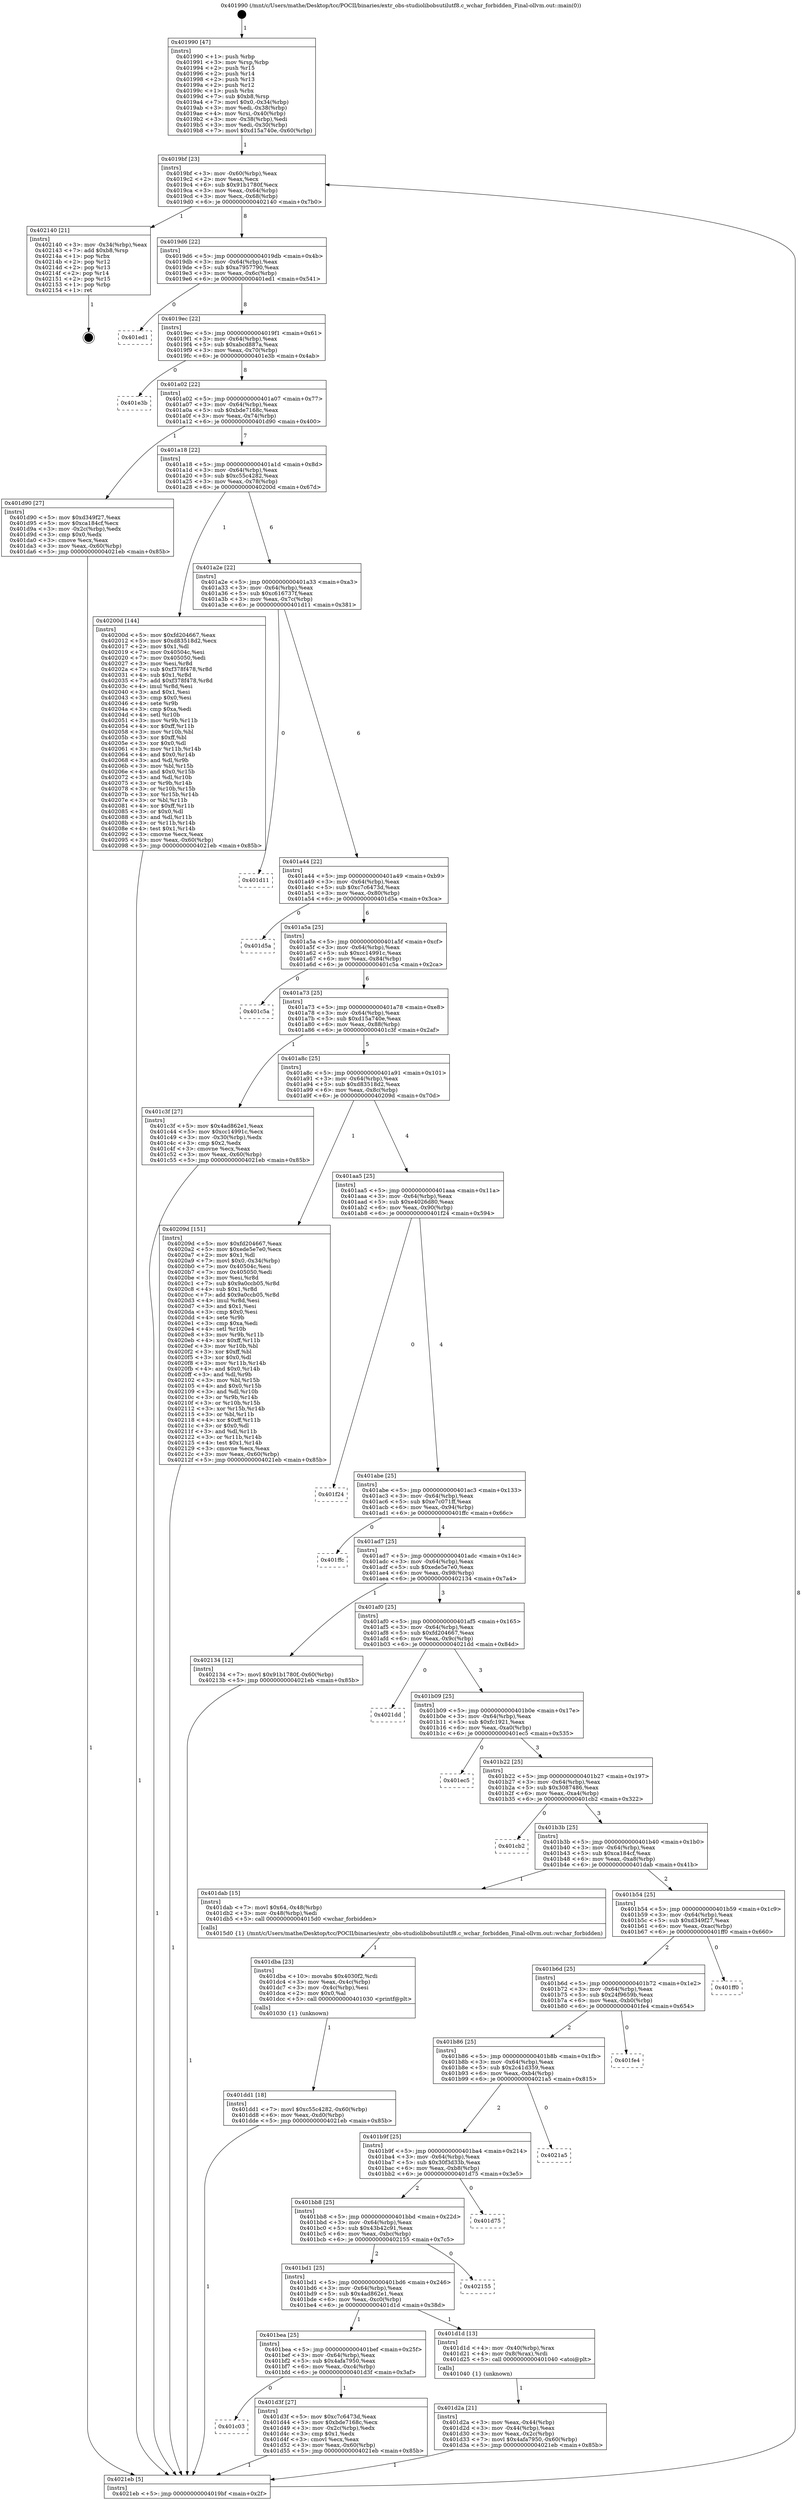 digraph "0x401990" {
  label = "0x401990 (/mnt/c/Users/mathe/Desktop/tcc/POCII/binaries/extr_obs-studiolibobsutilutf8.c_wchar_forbidden_Final-ollvm.out::main(0))"
  labelloc = "t"
  node[shape=record]

  Entry [label="",width=0.3,height=0.3,shape=circle,fillcolor=black,style=filled]
  "0x4019bf" [label="{
     0x4019bf [23]\l
     | [instrs]\l
     &nbsp;&nbsp;0x4019bf \<+3\>: mov -0x60(%rbp),%eax\l
     &nbsp;&nbsp;0x4019c2 \<+2\>: mov %eax,%ecx\l
     &nbsp;&nbsp;0x4019c4 \<+6\>: sub $0x91b1780f,%ecx\l
     &nbsp;&nbsp;0x4019ca \<+3\>: mov %eax,-0x64(%rbp)\l
     &nbsp;&nbsp;0x4019cd \<+3\>: mov %ecx,-0x68(%rbp)\l
     &nbsp;&nbsp;0x4019d0 \<+6\>: je 0000000000402140 \<main+0x7b0\>\l
  }"]
  "0x402140" [label="{
     0x402140 [21]\l
     | [instrs]\l
     &nbsp;&nbsp;0x402140 \<+3\>: mov -0x34(%rbp),%eax\l
     &nbsp;&nbsp;0x402143 \<+7\>: add $0xb8,%rsp\l
     &nbsp;&nbsp;0x40214a \<+1\>: pop %rbx\l
     &nbsp;&nbsp;0x40214b \<+2\>: pop %r12\l
     &nbsp;&nbsp;0x40214d \<+2\>: pop %r13\l
     &nbsp;&nbsp;0x40214f \<+2\>: pop %r14\l
     &nbsp;&nbsp;0x402151 \<+2\>: pop %r15\l
     &nbsp;&nbsp;0x402153 \<+1\>: pop %rbp\l
     &nbsp;&nbsp;0x402154 \<+1\>: ret\l
  }"]
  "0x4019d6" [label="{
     0x4019d6 [22]\l
     | [instrs]\l
     &nbsp;&nbsp;0x4019d6 \<+5\>: jmp 00000000004019db \<main+0x4b\>\l
     &nbsp;&nbsp;0x4019db \<+3\>: mov -0x64(%rbp),%eax\l
     &nbsp;&nbsp;0x4019de \<+5\>: sub $0xa7957790,%eax\l
     &nbsp;&nbsp;0x4019e3 \<+3\>: mov %eax,-0x6c(%rbp)\l
     &nbsp;&nbsp;0x4019e6 \<+6\>: je 0000000000401ed1 \<main+0x541\>\l
  }"]
  Exit [label="",width=0.3,height=0.3,shape=circle,fillcolor=black,style=filled,peripheries=2]
  "0x401ed1" [label="{
     0x401ed1\l
  }", style=dashed]
  "0x4019ec" [label="{
     0x4019ec [22]\l
     | [instrs]\l
     &nbsp;&nbsp;0x4019ec \<+5\>: jmp 00000000004019f1 \<main+0x61\>\l
     &nbsp;&nbsp;0x4019f1 \<+3\>: mov -0x64(%rbp),%eax\l
     &nbsp;&nbsp;0x4019f4 \<+5\>: sub $0xabcd887a,%eax\l
     &nbsp;&nbsp;0x4019f9 \<+3\>: mov %eax,-0x70(%rbp)\l
     &nbsp;&nbsp;0x4019fc \<+6\>: je 0000000000401e3b \<main+0x4ab\>\l
  }"]
  "0x401dd1" [label="{
     0x401dd1 [18]\l
     | [instrs]\l
     &nbsp;&nbsp;0x401dd1 \<+7\>: movl $0xc55c4282,-0x60(%rbp)\l
     &nbsp;&nbsp;0x401dd8 \<+6\>: mov %eax,-0xd0(%rbp)\l
     &nbsp;&nbsp;0x401dde \<+5\>: jmp 00000000004021eb \<main+0x85b\>\l
  }"]
  "0x401e3b" [label="{
     0x401e3b\l
  }", style=dashed]
  "0x401a02" [label="{
     0x401a02 [22]\l
     | [instrs]\l
     &nbsp;&nbsp;0x401a02 \<+5\>: jmp 0000000000401a07 \<main+0x77\>\l
     &nbsp;&nbsp;0x401a07 \<+3\>: mov -0x64(%rbp),%eax\l
     &nbsp;&nbsp;0x401a0a \<+5\>: sub $0xbde7168c,%eax\l
     &nbsp;&nbsp;0x401a0f \<+3\>: mov %eax,-0x74(%rbp)\l
     &nbsp;&nbsp;0x401a12 \<+6\>: je 0000000000401d90 \<main+0x400\>\l
  }"]
  "0x401dba" [label="{
     0x401dba [23]\l
     | [instrs]\l
     &nbsp;&nbsp;0x401dba \<+10\>: movabs $0x4030f2,%rdi\l
     &nbsp;&nbsp;0x401dc4 \<+3\>: mov %eax,-0x4c(%rbp)\l
     &nbsp;&nbsp;0x401dc7 \<+3\>: mov -0x4c(%rbp),%esi\l
     &nbsp;&nbsp;0x401dca \<+2\>: mov $0x0,%al\l
     &nbsp;&nbsp;0x401dcc \<+5\>: call 0000000000401030 \<printf@plt\>\l
     | [calls]\l
     &nbsp;&nbsp;0x401030 \{1\} (unknown)\l
  }"]
  "0x401d90" [label="{
     0x401d90 [27]\l
     | [instrs]\l
     &nbsp;&nbsp;0x401d90 \<+5\>: mov $0xd349f27,%eax\l
     &nbsp;&nbsp;0x401d95 \<+5\>: mov $0xca184cf,%ecx\l
     &nbsp;&nbsp;0x401d9a \<+3\>: mov -0x2c(%rbp),%edx\l
     &nbsp;&nbsp;0x401d9d \<+3\>: cmp $0x0,%edx\l
     &nbsp;&nbsp;0x401da0 \<+3\>: cmove %ecx,%eax\l
     &nbsp;&nbsp;0x401da3 \<+3\>: mov %eax,-0x60(%rbp)\l
     &nbsp;&nbsp;0x401da6 \<+5\>: jmp 00000000004021eb \<main+0x85b\>\l
  }"]
  "0x401a18" [label="{
     0x401a18 [22]\l
     | [instrs]\l
     &nbsp;&nbsp;0x401a18 \<+5\>: jmp 0000000000401a1d \<main+0x8d\>\l
     &nbsp;&nbsp;0x401a1d \<+3\>: mov -0x64(%rbp),%eax\l
     &nbsp;&nbsp;0x401a20 \<+5\>: sub $0xc55c4282,%eax\l
     &nbsp;&nbsp;0x401a25 \<+3\>: mov %eax,-0x78(%rbp)\l
     &nbsp;&nbsp;0x401a28 \<+6\>: je 000000000040200d \<main+0x67d\>\l
  }"]
  "0x401c03" [label="{
     0x401c03\l
  }", style=dashed]
  "0x40200d" [label="{
     0x40200d [144]\l
     | [instrs]\l
     &nbsp;&nbsp;0x40200d \<+5\>: mov $0xfd204667,%eax\l
     &nbsp;&nbsp;0x402012 \<+5\>: mov $0xd83518d2,%ecx\l
     &nbsp;&nbsp;0x402017 \<+2\>: mov $0x1,%dl\l
     &nbsp;&nbsp;0x402019 \<+7\>: mov 0x40504c,%esi\l
     &nbsp;&nbsp;0x402020 \<+7\>: mov 0x405050,%edi\l
     &nbsp;&nbsp;0x402027 \<+3\>: mov %esi,%r8d\l
     &nbsp;&nbsp;0x40202a \<+7\>: sub $0xf378f478,%r8d\l
     &nbsp;&nbsp;0x402031 \<+4\>: sub $0x1,%r8d\l
     &nbsp;&nbsp;0x402035 \<+7\>: add $0xf378f478,%r8d\l
     &nbsp;&nbsp;0x40203c \<+4\>: imul %r8d,%esi\l
     &nbsp;&nbsp;0x402040 \<+3\>: and $0x1,%esi\l
     &nbsp;&nbsp;0x402043 \<+3\>: cmp $0x0,%esi\l
     &nbsp;&nbsp;0x402046 \<+4\>: sete %r9b\l
     &nbsp;&nbsp;0x40204a \<+3\>: cmp $0xa,%edi\l
     &nbsp;&nbsp;0x40204d \<+4\>: setl %r10b\l
     &nbsp;&nbsp;0x402051 \<+3\>: mov %r9b,%r11b\l
     &nbsp;&nbsp;0x402054 \<+4\>: xor $0xff,%r11b\l
     &nbsp;&nbsp;0x402058 \<+3\>: mov %r10b,%bl\l
     &nbsp;&nbsp;0x40205b \<+3\>: xor $0xff,%bl\l
     &nbsp;&nbsp;0x40205e \<+3\>: xor $0x0,%dl\l
     &nbsp;&nbsp;0x402061 \<+3\>: mov %r11b,%r14b\l
     &nbsp;&nbsp;0x402064 \<+4\>: and $0x0,%r14b\l
     &nbsp;&nbsp;0x402068 \<+3\>: and %dl,%r9b\l
     &nbsp;&nbsp;0x40206b \<+3\>: mov %bl,%r15b\l
     &nbsp;&nbsp;0x40206e \<+4\>: and $0x0,%r15b\l
     &nbsp;&nbsp;0x402072 \<+3\>: and %dl,%r10b\l
     &nbsp;&nbsp;0x402075 \<+3\>: or %r9b,%r14b\l
     &nbsp;&nbsp;0x402078 \<+3\>: or %r10b,%r15b\l
     &nbsp;&nbsp;0x40207b \<+3\>: xor %r15b,%r14b\l
     &nbsp;&nbsp;0x40207e \<+3\>: or %bl,%r11b\l
     &nbsp;&nbsp;0x402081 \<+4\>: xor $0xff,%r11b\l
     &nbsp;&nbsp;0x402085 \<+3\>: or $0x0,%dl\l
     &nbsp;&nbsp;0x402088 \<+3\>: and %dl,%r11b\l
     &nbsp;&nbsp;0x40208b \<+3\>: or %r11b,%r14b\l
     &nbsp;&nbsp;0x40208e \<+4\>: test $0x1,%r14b\l
     &nbsp;&nbsp;0x402092 \<+3\>: cmovne %ecx,%eax\l
     &nbsp;&nbsp;0x402095 \<+3\>: mov %eax,-0x60(%rbp)\l
     &nbsp;&nbsp;0x402098 \<+5\>: jmp 00000000004021eb \<main+0x85b\>\l
  }"]
  "0x401a2e" [label="{
     0x401a2e [22]\l
     | [instrs]\l
     &nbsp;&nbsp;0x401a2e \<+5\>: jmp 0000000000401a33 \<main+0xa3\>\l
     &nbsp;&nbsp;0x401a33 \<+3\>: mov -0x64(%rbp),%eax\l
     &nbsp;&nbsp;0x401a36 \<+5\>: sub $0xc616737f,%eax\l
     &nbsp;&nbsp;0x401a3b \<+3\>: mov %eax,-0x7c(%rbp)\l
     &nbsp;&nbsp;0x401a3e \<+6\>: je 0000000000401d11 \<main+0x381\>\l
  }"]
  "0x401d3f" [label="{
     0x401d3f [27]\l
     | [instrs]\l
     &nbsp;&nbsp;0x401d3f \<+5\>: mov $0xc7c6473d,%eax\l
     &nbsp;&nbsp;0x401d44 \<+5\>: mov $0xbde7168c,%ecx\l
     &nbsp;&nbsp;0x401d49 \<+3\>: mov -0x2c(%rbp),%edx\l
     &nbsp;&nbsp;0x401d4c \<+3\>: cmp $0x1,%edx\l
     &nbsp;&nbsp;0x401d4f \<+3\>: cmovl %ecx,%eax\l
     &nbsp;&nbsp;0x401d52 \<+3\>: mov %eax,-0x60(%rbp)\l
     &nbsp;&nbsp;0x401d55 \<+5\>: jmp 00000000004021eb \<main+0x85b\>\l
  }"]
  "0x401d11" [label="{
     0x401d11\l
  }", style=dashed]
  "0x401a44" [label="{
     0x401a44 [22]\l
     | [instrs]\l
     &nbsp;&nbsp;0x401a44 \<+5\>: jmp 0000000000401a49 \<main+0xb9\>\l
     &nbsp;&nbsp;0x401a49 \<+3\>: mov -0x64(%rbp),%eax\l
     &nbsp;&nbsp;0x401a4c \<+5\>: sub $0xc7c6473d,%eax\l
     &nbsp;&nbsp;0x401a51 \<+3\>: mov %eax,-0x80(%rbp)\l
     &nbsp;&nbsp;0x401a54 \<+6\>: je 0000000000401d5a \<main+0x3ca\>\l
  }"]
  "0x401d2a" [label="{
     0x401d2a [21]\l
     | [instrs]\l
     &nbsp;&nbsp;0x401d2a \<+3\>: mov %eax,-0x44(%rbp)\l
     &nbsp;&nbsp;0x401d2d \<+3\>: mov -0x44(%rbp),%eax\l
     &nbsp;&nbsp;0x401d30 \<+3\>: mov %eax,-0x2c(%rbp)\l
     &nbsp;&nbsp;0x401d33 \<+7\>: movl $0x4afa7950,-0x60(%rbp)\l
     &nbsp;&nbsp;0x401d3a \<+5\>: jmp 00000000004021eb \<main+0x85b\>\l
  }"]
  "0x401d5a" [label="{
     0x401d5a\l
  }", style=dashed]
  "0x401a5a" [label="{
     0x401a5a [25]\l
     | [instrs]\l
     &nbsp;&nbsp;0x401a5a \<+5\>: jmp 0000000000401a5f \<main+0xcf\>\l
     &nbsp;&nbsp;0x401a5f \<+3\>: mov -0x64(%rbp),%eax\l
     &nbsp;&nbsp;0x401a62 \<+5\>: sub $0xcc14991c,%eax\l
     &nbsp;&nbsp;0x401a67 \<+6\>: mov %eax,-0x84(%rbp)\l
     &nbsp;&nbsp;0x401a6d \<+6\>: je 0000000000401c5a \<main+0x2ca\>\l
  }"]
  "0x401bea" [label="{
     0x401bea [25]\l
     | [instrs]\l
     &nbsp;&nbsp;0x401bea \<+5\>: jmp 0000000000401bef \<main+0x25f\>\l
     &nbsp;&nbsp;0x401bef \<+3\>: mov -0x64(%rbp),%eax\l
     &nbsp;&nbsp;0x401bf2 \<+5\>: sub $0x4afa7950,%eax\l
     &nbsp;&nbsp;0x401bf7 \<+6\>: mov %eax,-0xc4(%rbp)\l
     &nbsp;&nbsp;0x401bfd \<+6\>: je 0000000000401d3f \<main+0x3af\>\l
  }"]
  "0x401c5a" [label="{
     0x401c5a\l
  }", style=dashed]
  "0x401a73" [label="{
     0x401a73 [25]\l
     | [instrs]\l
     &nbsp;&nbsp;0x401a73 \<+5\>: jmp 0000000000401a78 \<main+0xe8\>\l
     &nbsp;&nbsp;0x401a78 \<+3\>: mov -0x64(%rbp),%eax\l
     &nbsp;&nbsp;0x401a7b \<+5\>: sub $0xd15a740e,%eax\l
     &nbsp;&nbsp;0x401a80 \<+6\>: mov %eax,-0x88(%rbp)\l
     &nbsp;&nbsp;0x401a86 \<+6\>: je 0000000000401c3f \<main+0x2af\>\l
  }"]
  "0x401d1d" [label="{
     0x401d1d [13]\l
     | [instrs]\l
     &nbsp;&nbsp;0x401d1d \<+4\>: mov -0x40(%rbp),%rax\l
     &nbsp;&nbsp;0x401d21 \<+4\>: mov 0x8(%rax),%rdi\l
     &nbsp;&nbsp;0x401d25 \<+5\>: call 0000000000401040 \<atoi@plt\>\l
     | [calls]\l
     &nbsp;&nbsp;0x401040 \{1\} (unknown)\l
  }"]
  "0x401c3f" [label="{
     0x401c3f [27]\l
     | [instrs]\l
     &nbsp;&nbsp;0x401c3f \<+5\>: mov $0x4ad862e1,%eax\l
     &nbsp;&nbsp;0x401c44 \<+5\>: mov $0xcc14991c,%ecx\l
     &nbsp;&nbsp;0x401c49 \<+3\>: mov -0x30(%rbp),%edx\l
     &nbsp;&nbsp;0x401c4c \<+3\>: cmp $0x2,%edx\l
     &nbsp;&nbsp;0x401c4f \<+3\>: cmovne %ecx,%eax\l
     &nbsp;&nbsp;0x401c52 \<+3\>: mov %eax,-0x60(%rbp)\l
     &nbsp;&nbsp;0x401c55 \<+5\>: jmp 00000000004021eb \<main+0x85b\>\l
  }"]
  "0x401a8c" [label="{
     0x401a8c [25]\l
     | [instrs]\l
     &nbsp;&nbsp;0x401a8c \<+5\>: jmp 0000000000401a91 \<main+0x101\>\l
     &nbsp;&nbsp;0x401a91 \<+3\>: mov -0x64(%rbp),%eax\l
     &nbsp;&nbsp;0x401a94 \<+5\>: sub $0xd83518d2,%eax\l
     &nbsp;&nbsp;0x401a99 \<+6\>: mov %eax,-0x8c(%rbp)\l
     &nbsp;&nbsp;0x401a9f \<+6\>: je 000000000040209d \<main+0x70d\>\l
  }"]
  "0x4021eb" [label="{
     0x4021eb [5]\l
     | [instrs]\l
     &nbsp;&nbsp;0x4021eb \<+5\>: jmp 00000000004019bf \<main+0x2f\>\l
  }"]
  "0x401990" [label="{
     0x401990 [47]\l
     | [instrs]\l
     &nbsp;&nbsp;0x401990 \<+1\>: push %rbp\l
     &nbsp;&nbsp;0x401991 \<+3\>: mov %rsp,%rbp\l
     &nbsp;&nbsp;0x401994 \<+2\>: push %r15\l
     &nbsp;&nbsp;0x401996 \<+2\>: push %r14\l
     &nbsp;&nbsp;0x401998 \<+2\>: push %r13\l
     &nbsp;&nbsp;0x40199a \<+2\>: push %r12\l
     &nbsp;&nbsp;0x40199c \<+1\>: push %rbx\l
     &nbsp;&nbsp;0x40199d \<+7\>: sub $0xb8,%rsp\l
     &nbsp;&nbsp;0x4019a4 \<+7\>: movl $0x0,-0x34(%rbp)\l
     &nbsp;&nbsp;0x4019ab \<+3\>: mov %edi,-0x38(%rbp)\l
     &nbsp;&nbsp;0x4019ae \<+4\>: mov %rsi,-0x40(%rbp)\l
     &nbsp;&nbsp;0x4019b2 \<+3\>: mov -0x38(%rbp),%edi\l
     &nbsp;&nbsp;0x4019b5 \<+3\>: mov %edi,-0x30(%rbp)\l
     &nbsp;&nbsp;0x4019b8 \<+7\>: movl $0xd15a740e,-0x60(%rbp)\l
  }"]
  "0x401bd1" [label="{
     0x401bd1 [25]\l
     | [instrs]\l
     &nbsp;&nbsp;0x401bd1 \<+5\>: jmp 0000000000401bd6 \<main+0x246\>\l
     &nbsp;&nbsp;0x401bd6 \<+3\>: mov -0x64(%rbp),%eax\l
     &nbsp;&nbsp;0x401bd9 \<+5\>: sub $0x4ad862e1,%eax\l
     &nbsp;&nbsp;0x401bde \<+6\>: mov %eax,-0xc0(%rbp)\l
     &nbsp;&nbsp;0x401be4 \<+6\>: je 0000000000401d1d \<main+0x38d\>\l
  }"]
  "0x40209d" [label="{
     0x40209d [151]\l
     | [instrs]\l
     &nbsp;&nbsp;0x40209d \<+5\>: mov $0xfd204667,%eax\l
     &nbsp;&nbsp;0x4020a2 \<+5\>: mov $0xede5e7e0,%ecx\l
     &nbsp;&nbsp;0x4020a7 \<+2\>: mov $0x1,%dl\l
     &nbsp;&nbsp;0x4020a9 \<+7\>: movl $0x0,-0x34(%rbp)\l
     &nbsp;&nbsp;0x4020b0 \<+7\>: mov 0x40504c,%esi\l
     &nbsp;&nbsp;0x4020b7 \<+7\>: mov 0x405050,%edi\l
     &nbsp;&nbsp;0x4020be \<+3\>: mov %esi,%r8d\l
     &nbsp;&nbsp;0x4020c1 \<+7\>: sub $0x9a0ccb05,%r8d\l
     &nbsp;&nbsp;0x4020c8 \<+4\>: sub $0x1,%r8d\l
     &nbsp;&nbsp;0x4020cc \<+7\>: add $0x9a0ccb05,%r8d\l
     &nbsp;&nbsp;0x4020d3 \<+4\>: imul %r8d,%esi\l
     &nbsp;&nbsp;0x4020d7 \<+3\>: and $0x1,%esi\l
     &nbsp;&nbsp;0x4020da \<+3\>: cmp $0x0,%esi\l
     &nbsp;&nbsp;0x4020dd \<+4\>: sete %r9b\l
     &nbsp;&nbsp;0x4020e1 \<+3\>: cmp $0xa,%edi\l
     &nbsp;&nbsp;0x4020e4 \<+4\>: setl %r10b\l
     &nbsp;&nbsp;0x4020e8 \<+3\>: mov %r9b,%r11b\l
     &nbsp;&nbsp;0x4020eb \<+4\>: xor $0xff,%r11b\l
     &nbsp;&nbsp;0x4020ef \<+3\>: mov %r10b,%bl\l
     &nbsp;&nbsp;0x4020f2 \<+3\>: xor $0xff,%bl\l
     &nbsp;&nbsp;0x4020f5 \<+3\>: xor $0x0,%dl\l
     &nbsp;&nbsp;0x4020f8 \<+3\>: mov %r11b,%r14b\l
     &nbsp;&nbsp;0x4020fb \<+4\>: and $0x0,%r14b\l
     &nbsp;&nbsp;0x4020ff \<+3\>: and %dl,%r9b\l
     &nbsp;&nbsp;0x402102 \<+3\>: mov %bl,%r15b\l
     &nbsp;&nbsp;0x402105 \<+4\>: and $0x0,%r15b\l
     &nbsp;&nbsp;0x402109 \<+3\>: and %dl,%r10b\l
     &nbsp;&nbsp;0x40210c \<+3\>: or %r9b,%r14b\l
     &nbsp;&nbsp;0x40210f \<+3\>: or %r10b,%r15b\l
     &nbsp;&nbsp;0x402112 \<+3\>: xor %r15b,%r14b\l
     &nbsp;&nbsp;0x402115 \<+3\>: or %bl,%r11b\l
     &nbsp;&nbsp;0x402118 \<+4\>: xor $0xff,%r11b\l
     &nbsp;&nbsp;0x40211c \<+3\>: or $0x0,%dl\l
     &nbsp;&nbsp;0x40211f \<+3\>: and %dl,%r11b\l
     &nbsp;&nbsp;0x402122 \<+3\>: or %r11b,%r14b\l
     &nbsp;&nbsp;0x402125 \<+4\>: test $0x1,%r14b\l
     &nbsp;&nbsp;0x402129 \<+3\>: cmovne %ecx,%eax\l
     &nbsp;&nbsp;0x40212c \<+3\>: mov %eax,-0x60(%rbp)\l
     &nbsp;&nbsp;0x40212f \<+5\>: jmp 00000000004021eb \<main+0x85b\>\l
  }"]
  "0x401aa5" [label="{
     0x401aa5 [25]\l
     | [instrs]\l
     &nbsp;&nbsp;0x401aa5 \<+5\>: jmp 0000000000401aaa \<main+0x11a\>\l
     &nbsp;&nbsp;0x401aaa \<+3\>: mov -0x64(%rbp),%eax\l
     &nbsp;&nbsp;0x401aad \<+5\>: sub $0xe4026d80,%eax\l
     &nbsp;&nbsp;0x401ab2 \<+6\>: mov %eax,-0x90(%rbp)\l
     &nbsp;&nbsp;0x401ab8 \<+6\>: je 0000000000401f24 \<main+0x594\>\l
  }"]
  "0x402155" [label="{
     0x402155\l
  }", style=dashed]
  "0x401f24" [label="{
     0x401f24\l
  }", style=dashed]
  "0x401abe" [label="{
     0x401abe [25]\l
     | [instrs]\l
     &nbsp;&nbsp;0x401abe \<+5\>: jmp 0000000000401ac3 \<main+0x133\>\l
     &nbsp;&nbsp;0x401ac3 \<+3\>: mov -0x64(%rbp),%eax\l
     &nbsp;&nbsp;0x401ac6 \<+5\>: sub $0xe7c071ff,%eax\l
     &nbsp;&nbsp;0x401acb \<+6\>: mov %eax,-0x94(%rbp)\l
     &nbsp;&nbsp;0x401ad1 \<+6\>: je 0000000000401ffc \<main+0x66c\>\l
  }"]
  "0x401bb8" [label="{
     0x401bb8 [25]\l
     | [instrs]\l
     &nbsp;&nbsp;0x401bb8 \<+5\>: jmp 0000000000401bbd \<main+0x22d\>\l
     &nbsp;&nbsp;0x401bbd \<+3\>: mov -0x64(%rbp),%eax\l
     &nbsp;&nbsp;0x401bc0 \<+5\>: sub $0x43b42c91,%eax\l
     &nbsp;&nbsp;0x401bc5 \<+6\>: mov %eax,-0xbc(%rbp)\l
     &nbsp;&nbsp;0x401bcb \<+6\>: je 0000000000402155 \<main+0x7c5\>\l
  }"]
  "0x401ffc" [label="{
     0x401ffc\l
  }", style=dashed]
  "0x401ad7" [label="{
     0x401ad7 [25]\l
     | [instrs]\l
     &nbsp;&nbsp;0x401ad7 \<+5\>: jmp 0000000000401adc \<main+0x14c\>\l
     &nbsp;&nbsp;0x401adc \<+3\>: mov -0x64(%rbp),%eax\l
     &nbsp;&nbsp;0x401adf \<+5\>: sub $0xede5e7e0,%eax\l
     &nbsp;&nbsp;0x401ae4 \<+6\>: mov %eax,-0x98(%rbp)\l
     &nbsp;&nbsp;0x401aea \<+6\>: je 0000000000402134 \<main+0x7a4\>\l
  }"]
  "0x401d75" [label="{
     0x401d75\l
  }", style=dashed]
  "0x402134" [label="{
     0x402134 [12]\l
     | [instrs]\l
     &nbsp;&nbsp;0x402134 \<+7\>: movl $0x91b1780f,-0x60(%rbp)\l
     &nbsp;&nbsp;0x40213b \<+5\>: jmp 00000000004021eb \<main+0x85b\>\l
  }"]
  "0x401af0" [label="{
     0x401af0 [25]\l
     | [instrs]\l
     &nbsp;&nbsp;0x401af0 \<+5\>: jmp 0000000000401af5 \<main+0x165\>\l
     &nbsp;&nbsp;0x401af5 \<+3\>: mov -0x64(%rbp),%eax\l
     &nbsp;&nbsp;0x401af8 \<+5\>: sub $0xfd204667,%eax\l
     &nbsp;&nbsp;0x401afd \<+6\>: mov %eax,-0x9c(%rbp)\l
     &nbsp;&nbsp;0x401b03 \<+6\>: je 00000000004021dd \<main+0x84d\>\l
  }"]
  "0x401b9f" [label="{
     0x401b9f [25]\l
     | [instrs]\l
     &nbsp;&nbsp;0x401b9f \<+5\>: jmp 0000000000401ba4 \<main+0x214\>\l
     &nbsp;&nbsp;0x401ba4 \<+3\>: mov -0x64(%rbp),%eax\l
     &nbsp;&nbsp;0x401ba7 \<+5\>: sub $0x30f3d33b,%eax\l
     &nbsp;&nbsp;0x401bac \<+6\>: mov %eax,-0xb8(%rbp)\l
     &nbsp;&nbsp;0x401bb2 \<+6\>: je 0000000000401d75 \<main+0x3e5\>\l
  }"]
  "0x4021dd" [label="{
     0x4021dd\l
  }", style=dashed]
  "0x401b09" [label="{
     0x401b09 [25]\l
     | [instrs]\l
     &nbsp;&nbsp;0x401b09 \<+5\>: jmp 0000000000401b0e \<main+0x17e\>\l
     &nbsp;&nbsp;0x401b0e \<+3\>: mov -0x64(%rbp),%eax\l
     &nbsp;&nbsp;0x401b11 \<+5\>: sub $0xfc1921,%eax\l
     &nbsp;&nbsp;0x401b16 \<+6\>: mov %eax,-0xa0(%rbp)\l
     &nbsp;&nbsp;0x401b1c \<+6\>: je 0000000000401ec5 \<main+0x535\>\l
  }"]
  "0x4021a5" [label="{
     0x4021a5\l
  }", style=dashed]
  "0x401ec5" [label="{
     0x401ec5\l
  }", style=dashed]
  "0x401b22" [label="{
     0x401b22 [25]\l
     | [instrs]\l
     &nbsp;&nbsp;0x401b22 \<+5\>: jmp 0000000000401b27 \<main+0x197\>\l
     &nbsp;&nbsp;0x401b27 \<+3\>: mov -0x64(%rbp),%eax\l
     &nbsp;&nbsp;0x401b2a \<+5\>: sub $0x3087486,%eax\l
     &nbsp;&nbsp;0x401b2f \<+6\>: mov %eax,-0xa4(%rbp)\l
     &nbsp;&nbsp;0x401b35 \<+6\>: je 0000000000401cb2 \<main+0x322\>\l
  }"]
  "0x401b86" [label="{
     0x401b86 [25]\l
     | [instrs]\l
     &nbsp;&nbsp;0x401b86 \<+5\>: jmp 0000000000401b8b \<main+0x1fb\>\l
     &nbsp;&nbsp;0x401b8b \<+3\>: mov -0x64(%rbp),%eax\l
     &nbsp;&nbsp;0x401b8e \<+5\>: sub $0x2c41d359,%eax\l
     &nbsp;&nbsp;0x401b93 \<+6\>: mov %eax,-0xb4(%rbp)\l
     &nbsp;&nbsp;0x401b99 \<+6\>: je 00000000004021a5 \<main+0x815\>\l
  }"]
  "0x401cb2" [label="{
     0x401cb2\l
  }", style=dashed]
  "0x401b3b" [label="{
     0x401b3b [25]\l
     | [instrs]\l
     &nbsp;&nbsp;0x401b3b \<+5\>: jmp 0000000000401b40 \<main+0x1b0\>\l
     &nbsp;&nbsp;0x401b40 \<+3\>: mov -0x64(%rbp),%eax\l
     &nbsp;&nbsp;0x401b43 \<+5\>: sub $0xca184cf,%eax\l
     &nbsp;&nbsp;0x401b48 \<+6\>: mov %eax,-0xa8(%rbp)\l
     &nbsp;&nbsp;0x401b4e \<+6\>: je 0000000000401dab \<main+0x41b\>\l
  }"]
  "0x401fe4" [label="{
     0x401fe4\l
  }", style=dashed]
  "0x401dab" [label="{
     0x401dab [15]\l
     | [instrs]\l
     &nbsp;&nbsp;0x401dab \<+7\>: movl $0x64,-0x48(%rbp)\l
     &nbsp;&nbsp;0x401db2 \<+3\>: mov -0x48(%rbp),%edi\l
     &nbsp;&nbsp;0x401db5 \<+5\>: call 00000000004015d0 \<wchar_forbidden\>\l
     | [calls]\l
     &nbsp;&nbsp;0x4015d0 \{1\} (/mnt/c/Users/mathe/Desktop/tcc/POCII/binaries/extr_obs-studiolibobsutilutf8.c_wchar_forbidden_Final-ollvm.out::wchar_forbidden)\l
  }"]
  "0x401b54" [label="{
     0x401b54 [25]\l
     | [instrs]\l
     &nbsp;&nbsp;0x401b54 \<+5\>: jmp 0000000000401b59 \<main+0x1c9\>\l
     &nbsp;&nbsp;0x401b59 \<+3\>: mov -0x64(%rbp),%eax\l
     &nbsp;&nbsp;0x401b5c \<+5\>: sub $0xd349f27,%eax\l
     &nbsp;&nbsp;0x401b61 \<+6\>: mov %eax,-0xac(%rbp)\l
     &nbsp;&nbsp;0x401b67 \<+6\>: je 0000000000401ff0 \<main+0x660\>\l
  }"]
  "0x401b6d" [label="{
     0x401b6d [25]\l
     | [instrs]\l
     &nbsp;&nbsp;0x401b6d \<+5\>: jmp 0000000000401b72 \<main+0x1e2\>\l
     &nbsp;&nbsp;0x401b72 \<+3\>: mov -0x64(%rbp),%eax\l
     &nbsp;&nbsp;0x401b75 \<+5\>: sub $0x24f9659b,%eax\l
     &nbsp;&nbsp;0x401b7a \<+6\>: mov %eax,-0xb0(%rbp)\l
     &nbsp;&nbsp;0x401b80 \<+6\>: je 0000000000401fe4 \<main+0x654\>\l
  }"]
  "0x401ff0" [label="{
     0x401ff0\l
  }", style=dashed]
  Entry -> "0x401990" [label=" 1"]
  "0x4019bf" -> "0x402140" [label=" 1"]
  "0x4019bf" -> "0x4019d6" [label=" 8"]
  "0x402140" -> Exit [label=" 1"]
  "0x4019d6" -> "0x401ed1" [label=" 0"]
  "0x4019d6" -> "0x4019ec" [label=" 8"]
  "0x402134" -> "0x4021eb" [label=" 1"]
  "0x4019ec" -> "0x401e3b" [label=" 0"]
  "0x4019ec" -> "0x401a02" [label=" 8"]
  "0x40209d" -> "0x4021eb" [label=" 1"]
  "0x401a02" -> "0x401d90" [label=" 1"]
  "0x401a02" -> "0x401a18" [label=" 7"]
  "0x40200d" -> "0x4021eb" [label=" 1"]
  "0x401a18" -> "0x40200d" [label=" 1"]
  "0x401a18" -> "0x401a2e" [label=" 6"]
  "0x401dd1" -> "0x4021eb" [label=" 1"]
  "0x401a2e" -> "0x401d11" [label=" 0"]
  "0x401a2e" -> "0x401a44" [label=" 6"]
  "0x401dba" -> "0x401dd1" [label=" 1"]
  "0x401a44" -> "0x401d5a" [label=" 0"]
  "0x401a44" -> "0x401a5a" [label=" 6"]
  "0x401d90" -> "0x4021eb" [label=" 1"]
  "0x401a5a" -> "0x401c5a" [label=" 0"]
  "0x401a5a" -> "0x401a73" [label=" 6"]
  "0x401d3f" -> "0x4021eb" [label=" 1"]
  "0x401a73" -> "0x401c3f" [label=" 1"]
  "0x401a73" -> "0x401a8c" [label=" 5"]
  "0x401c3f" -> "0x4021eb" [label=" 1"]
  "0x401990" -> "0x4019bf" [label=" 1"]
  "0x4021eb" -> "0x4019bf" [label=" 8"]
  "0x401bea" -> "0x401c03" [label=" 0"]
  "0x401a8c" -> "0x40209d" [label=" 1"]
  "0x401a8c" -> "0x401aa5" [label=" 4"]
  "0x401dab" -> "0x401dba" [label=" 1"]
  "0x401aa5" -> "0x401f24" [label=" 0"]
  "0x401aa5" -> "0x401abe" [label=" 4"]
  "0x401d2a" -> "0x4021eb" [label=" 1"]
  "0x401abe" -> "0x401ffc" [label=" 0"]
  "0x401abe" -> "0x401ad7" [label=" 4"]
  "0x401bd1" -> "0x401bea" [label=" 1"]
  "0x401ad7" -> "0x402134" [label=" 1"]
  "0x401ad7" -> "0x401af0" [label=" 3"]
  "0x401bd1" -> "0x401d1d" [label=" 1"]
  "0x401af0" -> "0x4021dd" [label=" 0"]
  "0x401af0" -> "0x401b09" [label=" 3"]
  "0x401bb8" -> "0x401bd1" [label=" 2"]
  "0x401b09" -> "0x401ec5" [label=" 0"]
  "0x401b09" -> "0x401b22" [label=" 3"]
  "0x401bb8" -> "0x402155" [label=" 0"]
  "0x401b22" -> "0x401cb2" [label=" 0"]
  "0x401b22" -> "0x401b3b" [label=" 3"]
  "0x401b9f" -> "0x401bb8" [label=" 2"]
  "0x401b3b" -> "0x401dab" [label=" 1"]
  "0x401b3b" -> "0x401b54" [label=" 2"]
  "0x401b9f" -> "0x401d75" [label=" 0"]
  "0x401b54" -> "0x401ff0" [label=" 0"]
  "0x401b54" -> "0x401b6d" [label=" 2"]
  "0x401bea" -> "0x401d3f" [label=" 1"]
  "0x401b6d" -> "0x401fe4" [label=" 0"]
  "0x401b6d" -> "0x401b86" [label=" 2"]
  "0x401d1d" -> "0x401d2a" [label=" 1"]
  "0x401b86" -> "0x4021a5" [label=" 0"]
  "0x401b86" -> "0x401b9f" [label=" 2"]
}

